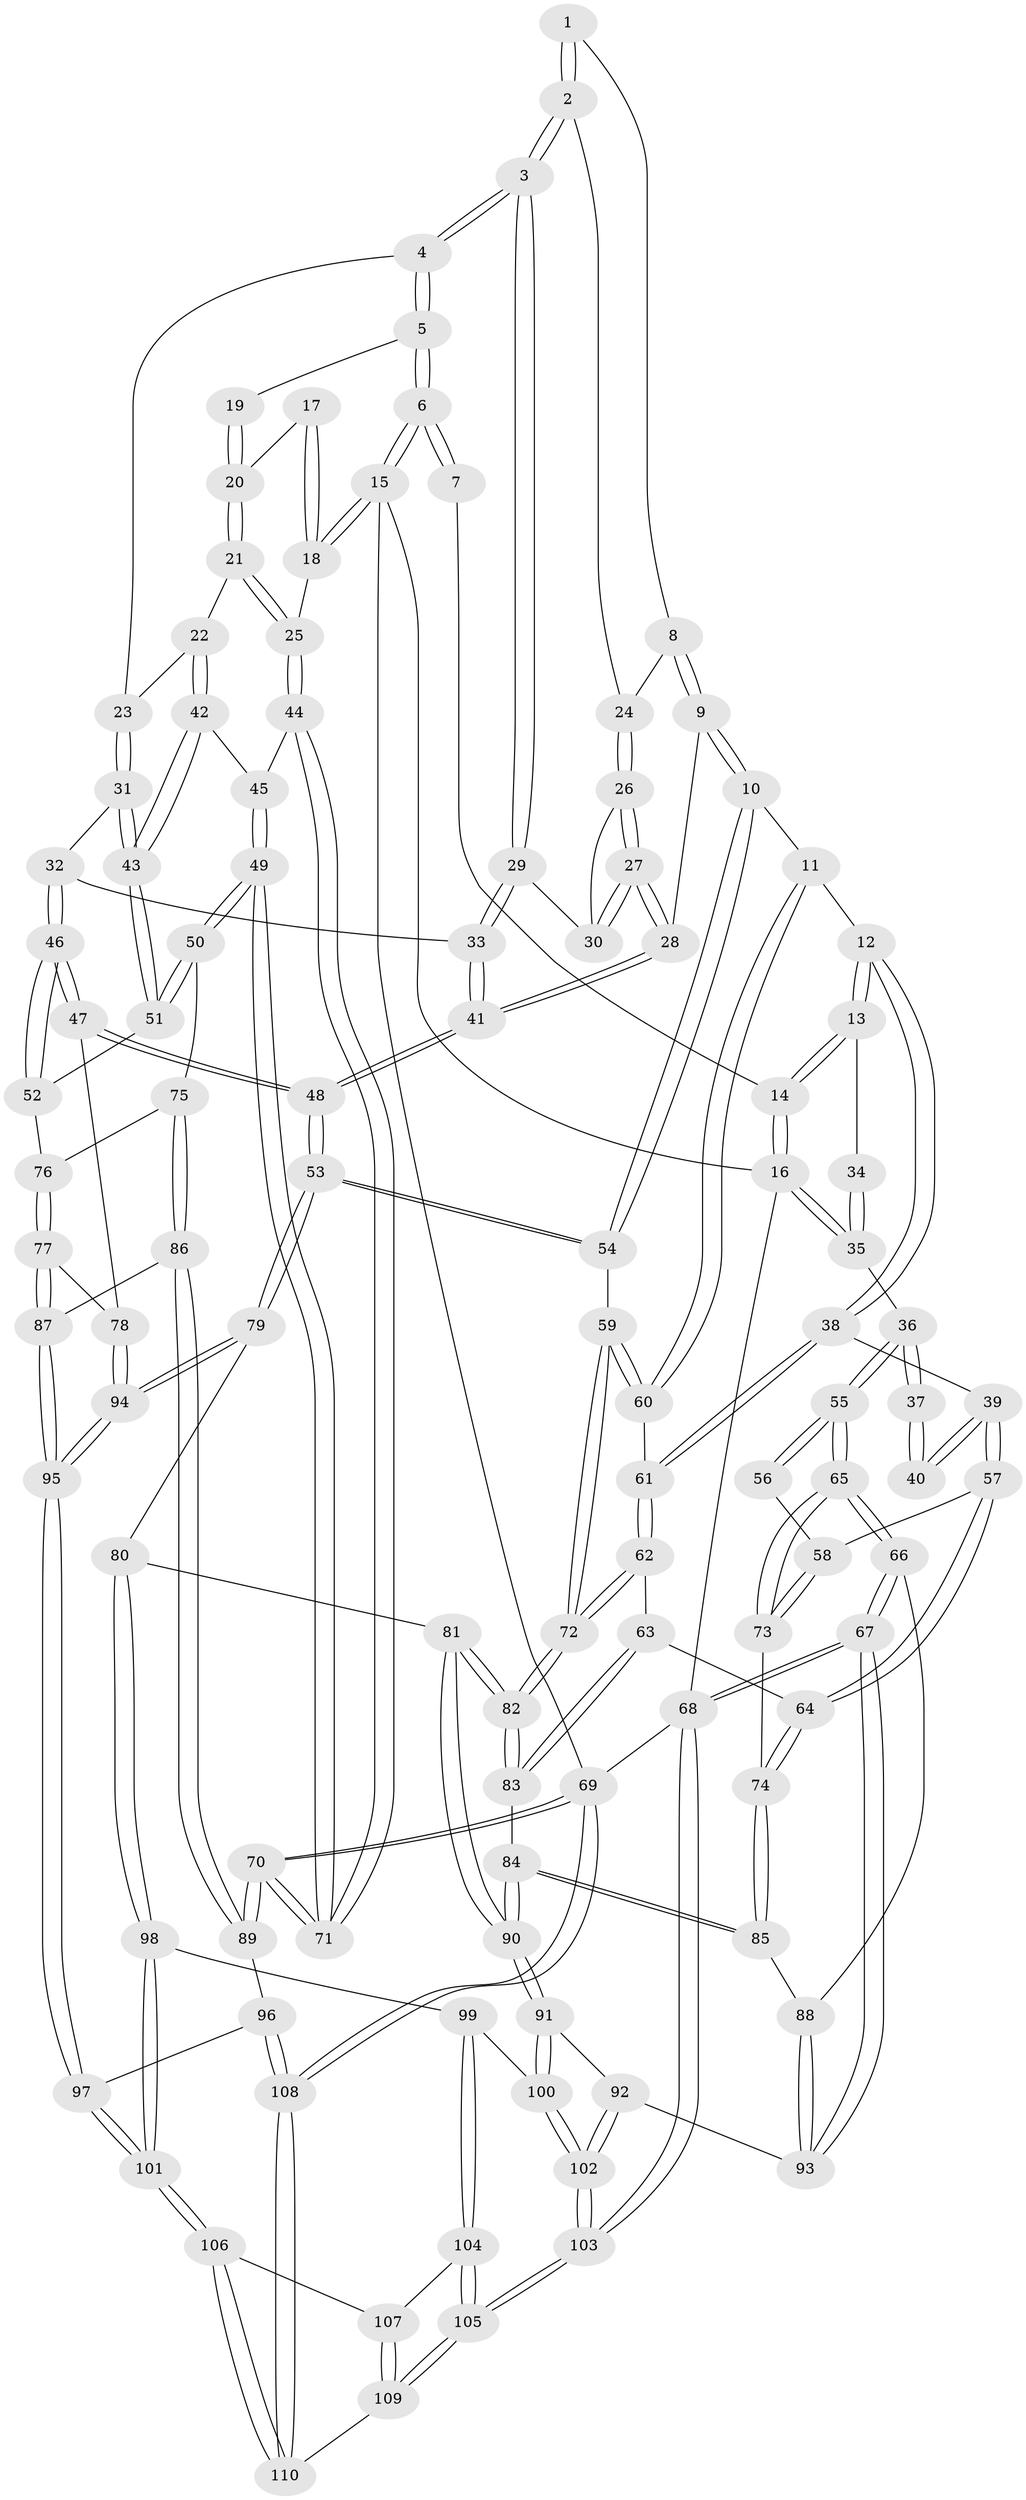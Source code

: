 // coarse degree distribution, {3: 0.1076923076923077, 5: 0.3076923076923077, 6: 0.07692307692307693, 4: 0.46153846153846156, 2: 0.03076923076923077, 7: 0.015384615384615385}
// Generated by graph-tools (version 1.1) at 2025/52/02/27/25 19:52:40]
// undirected, 110 vertices, 272 edges
graph export_dot {
graph [start="1"]
  node [color=gray90,style=filled];
  1 [pos="+0.4354804132293223+0"];
  2 [pos="+0.5314563481761162+0.11327470956227625"];
  3 [pos="+0.6867039022196676+0.07573722377404649"];
  4 [pos="+0.7144178090219451+0.03256168462189737"];
  5 [pos="+0.7452403293938623+0"];
  6 [pos="+0.7350653071065562+0"];
  7 [pos="+0.4081400959741968+0"];
  8 [pos="+0.42628953861559254+0.10672235374615674"];
  9 [pos="+0.34876551910749076+0.23628981407033428"];
  10 [pos="+0.32081505408163796+0.24053031732298744"];
  11 [pos="+0.2943981623754191+0.23586038116954405"];
  12 [pos="+0.2254538472295926+0.21568989224391716"];
  13 [pos="+0.2216203488846045+0.19828779616850453"];
  14 [pos="+0.2997128979094905+0"];
  15 [pos="+1+0"];
  16 [pos="+0+0"];
  17 [pos="+1+0.05809609431668094"];
  18 [pos="+1+0.001965652344958899"];
  19 [pos="+0.8436931576434945+0"];
  20 [pos="+0.9320143543488817+0.11064138690552965"];
  21 [pos="+0.927773094623528+0.16447357609164512"];
  22 [pos="+0.88643766892405+0.214777799669969"];
  23 [pos="+0.7848150615417311+0.11315678135751453"];
  24 [pos="+0.5256920198992223+0.12133983255217541"];
  25 [pos="+1+0.15840261836476888"];
  26 [pos="+0.5189429311964739+0.15347184860555407"];
  27 [pos="+0.47670084815936314+0.22563691521382623"];
  28 [pos="+0.44944706465899176+0.2552741484345832"];
  29 [pos="+0.6640058437693419+0.20294111726159342"];
  30 [pos="+0.6160404337459526+0.19806396548053906"];
  31 [pos="+0.7549415457933129+0.2833169296613795"];
  32 [pos="+0.7079617549361727+0.26730791903623763"];
  33 [pos="+0.671358968647669+0.24652469108462677"];
  34 [pos="+0.10181834385550767+0.11984076874495353"];
  35 [pos="+0+0"];
  36 [pos="+0+0.0016887396565333037"];
  37 [pos="+0+0.1763931210143328"];
  38 [pos="+0.19867240936908545+0.24323960952072016"];
  39 [pos="+0.1799277973569685+0.2499996207191067"];
  40 [pos="+0.13814470747859275+0.25365803914624047"];
  41 [pos="+0.5478948800615512+0.3520965161190729"];
  42 [pos="+0.8842092259892466+0.24454371172021913"];
  43 [pos="+0.7990539070490114+0.30146760704589726"];
  44 [pos="+1+0.31446202544684554"];
  45 [pos="+0.8957962426211153+0.2530126858530451"];
  46 [pos="+0.6690140157221853+0.4744026394822229"];
  47 [pos="+0.6551743654720374+0.48073333718840033"];
  48 [pos="+0.5581236285408144+0.49642089744293666"];
  49 [pos="+0.9833534960486505+0.4670183476383409"];
  50 [pos="+0.9589878036937989+0.469012637642625"];
  51 [pos="+0.7977706479354107+0.38544170847448594"];
  52 [pos="+0.7347592370001035+0.4552172357945989"];
  53 [pos="+0.5184067130838746+0.5479230781328843"];
  54 [pos="+0.4009968247352886+0.468825022373295"];
  55 [pos="+0+0.2997669178872808"];
  56 [pos="+0.035622147168834814+0.2848883282540352"];
  57 [pos="+0.04878595274921367+0.4399468272785747"];
  58 [pos="+0.021532749525197802+0.4404415016246815"];
  59 [pos="+0.33085748136992454+0.466848975381397"];
  60 [pos="+0.3059731661341246+0.4461542950270703"];
  61 [pos="+0.20328535908298967+0.4220465677901208"];
  62 [pos="+0.1838833653159423+0.4734745564416124"];
  63 [pos="+0.16443596280183095+0.4877041986154256"];
  64 [pos="+0.12327065637259245+0.49058126234464416"];
  65 [pos="+0+0.5033609948843157"];
  66 [pos="+0+0.5419626062653973"];
  67 [pos="+0+0.7824267203577979"];
  68 [pos="+0+1"];
  69 [pos="+1+1"];
  70 [pos="+1+0.7113425897929107"];
  71 [pos="+1+0.5262639655563057"];
  72 [pos="+0.2666112289214911+0.5227041330920699"];
  73 [pos="+0+0.45927485009185576"];
  74 [pos="+0.09039904573530533+0.5435601466359448"];
  75 [pos="+0.8877084451472399+0.5161021641386431"];
  76 [pos="+0.7918158386341675+0.5057013464094144"];
  77 [pos="+0.7955500106677371+0.6048912937394766"];
  78 [pos="+0.7686353255642396+0.6059342537972165"];
  79 [pos="+0.5031516661756719+0.6348645019911684"];
  80 [pos="+0.4169472689133105+0.6792324775747495"];
  81 [pos="+0.33645534951883727+0.6635073895652737"];
  82 [pos="+0.28775825841695585+0.603634907830079"];
  83 [pos="+0.18003235518444818+0.57680191389922"];
  84 [pos="+0.1495291552112452+0.6202021382211713"];
  85 [pos="+0.07632937074630129+0.569082128813966"];
  86 [pos="+0.8382998952895531+0.6242228096737166"];
  87 [pos="+0.8345991544720368+0.6237671128356828"];
  88 [pos="+0.059579762381601044+0.5766592744409017"];
  89 [pos="+0.9824167030736182+0.7558346959370101"];
  90 [pos="+0.15252604702629857+0.7342539426801427"];
  91 [pos="+0.14634770681124046+0.7409105121294814"];
  92 [pos="+0.1376702796882241+0.7452164428603799"];
  93 [pos="+0.07681740337533172+0.7367397425840108"];
  94 [pos="+0.6117882951997474+0.7329074625730737"];
  95 [pos="+0.6666705901011157+0.8168402193567617"];
  96 [pos="+0.8931745111271682+0.8146984121809945"];
  97 [pos="+0.7108902706181125+0.9099495247178785"];
  98 [pos="+0.3736463387865423+0.827516059254298"];
  99 [pos="+0.36597557829517297+0.8469309416619215"];
  100 [pos="+0.2748420708418913+0.8498999889156778"];
  101 [pos="+0.7084532166656167+0.9202972164903299"];
  102 [pos="+0.13264860665586473+0.999545544270867"];
  103 [pos="+0.03873252090797366+1"];
  104 [pos="+0.37848660912211807+0.9007669472326153"];
  105 [pos="+0.25089841645723077+1"];
  106 [pos="+0.7015408578486684+0.956833563502507"];
  107 [pos="+0.47581027141730736+0.9294141093009322"];
  108 [pos="+1+1"];
  109 [pos="+0.37223952512253033+1"];
  110 [pos="+0.7195110585579173+1"];
  1 -- 2;
  1 -- 2;
  1 -- 8;
  2 -- 3;
  2 -- 3;
  2 -- 24;
  3 -- 4;
  3 -- 4;
  3 -- 29;
  3 -- 29;
  4 -- 5;
  4 -- 5;
  4 -- 23;
  5 -- 6;
  5 -- 6;
  5 -- 19;
  6 -- 7;
  6 -- 7;
  6 -- 15;
  6 -- 15;
  7 -- 14;
  8 -- 9;
  8 -- 9;
  8 -- 24;
  9 -- 10;
  9 -- 10;
  9 -- 28;
  10 -- 11;
  10 -- 54;
  10 -- 54;
  11 -- 12;
  11 -- 60;
  11 -- 60;
  12 -- 13;
  12 -- 13;
  12 -- 38;
  12 -- 38;
  13 -- 14;
  13 -- 14;
  13 -- 34;
  14 -- 16;
  14 -- 16;
  15 -- 16;
  15 -- 18;
  15 -- 18;
  15 -- 69;
  16 -- 35;
  16 -- 35;
  16 -- 68;
  17 -- 18;
  17 -- 18;
  17 -- 20;
  18 -- 25;
  19 -- 20;
  19 -- 20;
  20 -- 21;
  20 -- 21;
  21 -- 22;
  21 -- 25;
  21 -- 25;
  22 -- 23;
  22 -- 42;
  22 -- 42;
  23 -- 31;
  23 -- 31;
  24 -- 26;
  24 -- 26;
  25 -- 44;
  25 -- 44;
  26 -- 27;
  26 -- 27;
  26 -- 30;
  27 -- 28;
  27 -- 28;
  27 -- 30;
  27 -- 30;
  28 -- 41;
  28 -- 41;
  29 -- 30;
  29 -- 33;
  29 -- 33;
  31 -- 32;
  31 -- 43;
  31 -- 43;
  32 -- 33;
  32 -- 46;
  32 -- 46;
  33 -- 41;
  33 -- 41;
  34 -- 35;
  34 -- 35;
  35 -- 36;
  36 -- 37;
  36 -- 37;
  36 -- 55;
  36 -- 55;
  37 -- 40;
  37 -- 40;
  38 -- 39;
  38 -- 61;
  38 -- 61;
  39 -- 40;
  39 -- 40;
  39 -- 57;
  39 -- 57;
  41 -- 48;
  41 -- 48;
  42 -- 43;
  42 -- 43;
  42 -- 45;
  43 -- 51;
  43 -- 51;
  44 -- 45;
  44 -- 71;
  44 -- 71;
  45 -- 49;
  45 -- 49;
  46 -- 47;
  46 -- 47;
  46 -- 52;
  46 -- 52;
  47 -- 48;
  47 -- 48;
  47 -- 78;
  48 -- 53;
  48 -- 53;
  49 -- 50;
  49 -- 50;
  49 -- 71;
  49 -- 71;
  50 -- 51;
  50 -- 51;
  50 -- 75;
  51 -- 52;
  52 -- 76;
  53 -- 54;
  53 -- 54;
  53 -- 79;
  53 -- 79;
  54 -- 59;
  55 -- 56;
  55 -- 56;
  55 -- 65;
  55 -- 65;
  56 -- 58;
  57 -- 58;
  57 -- 64;
  57 -- 64;
  58 -- 73;
  58 -- 73;
  59 -- 60;
  59 -- 60;
  59 -- 72;
  59 -- 72;
  60 -- 61;
  61 -- 62;
  61 -- 62;
  62 -- 63;
  62 -- 72;
  62 -- 72;
  63 -- 64;
  63 -- 83;
  63 -- 83;
  64 -- 74;
  64 -- 74;
  65 -- 66;
  65 -- 66;
  65 -- 73;
  65 -- 73;
  66 -- 67;
  66 -- 67;
  66 -- 88;
  67 -- 68;
  67 -- 68;
  67 -- 93;
  67 -- 93;
  68 -- 103;
  68 -- 103;
  68 -- 69;
  69 -- 70;
  69 -- 70;
  69 -- 108;
  69 -- 108;
  70 -- 71;
  70 -- 71;
  70 -- 89;
  70 -- 89;
  72 -- 82;
  72 -- 82;
  73 -- 74;
  74 -- 85;
  74 -- 85;
  75 -- 76;
  75 -- 86;
  75 -- 86;
  76 -- 77;
  76 -- 77;
  77 -- 78;
  77 -- 87;
  77 -- 87;
  78 -- 94;
  78 -- 94;
  79 -- 80;
  79 -- 94;
  79 -- 94;
  80 -- 81;
  80 -- 98;
  80 -- 98;
  81 -- 82;
  81 -- 82;
  81 -- 90;
  81 -- 90;
  82 -- 83;
  82 -- 83;
  83 -- 84;
  84 -- 85;
  84 -- 85;
  84 -- 90;
  84 -- 90;
  85 -- 88;
  86 -- 87;
  86 -- 89;
  86 -- 89;
  87 -- 95;
  87 -- 95;
  88 -- 93;
  88 -- 93;
  89 -- 96;
  90 -- 91;
  90 -- 91;
  91 -- 92;
  91 -- 100;
  91 -- 100;
  92 -- 93;
  92 -- 102;
  92 -- 102;
  94 -- 95;
  94 -- 95;
  95 -- 97;
  95 -- 97;
  96 -- 97;
  96 -- 108;
  96 -- 108;
  97 -- 101;
  97 -- 101;
  98 -- 99;
  98 -- 101;
  98 -- 101;
  99 -- 100;
  99 -- 104;
  99 -- 104;
  100 -- 102;
  100 -- 102;
  101 -- 106;
  101 -- 106;
  102 -- 103;
  102 -- 103;
  103 -- 105;
  103 -- 105;
  104 -- 105;
  104 -- 105;
  104 -- 107;
  105 -- 109;
  105 -- 109;
  106 -- 107;
  106 -- 110;
  106 -- 110;
  107 -- 109;
  107 -- 109;
  108 -- 110;
  108 -- 110;
  109 -- 110;
}
